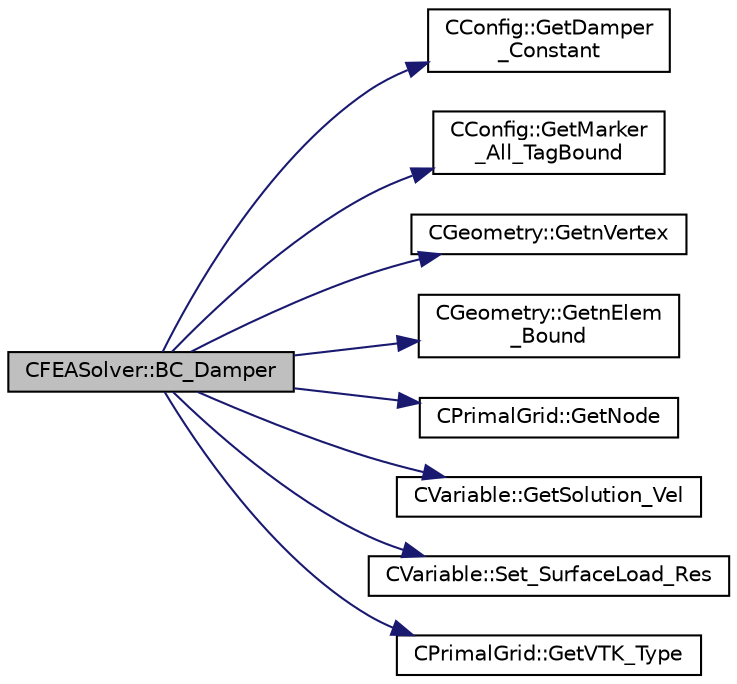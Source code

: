 digraph "CFEASolver::BC_Damper"
{
  edge [fontname="Helvetica",fontsize="10",labelfontname="Helvetica",labelfontsize="10"];
  node [fontname="Helvetica",fontsize="10",shape=record];
  rankdir="LR";
  Node132 [label="CFEASolver::BC_Damper",height=0.2,width=0.4,color="black", fillcolor="grey75", style="filled", fontcolor="black"];
  Node132 -> Node133 [color="midnightblue",fontsize="10",style="solid",fontname="Helvetica"];
  Node133 [label="CConfig::GetDamper\l_Constant",height=0.2,width=0.4,color="black", fillcolor="white", style="filled",URL="$class_c_config.html#a3c2c8e9190f8a11cc6d5e302e97476bd",tooltip="Get the constant value at a damper boundary. "];
  Node132 -> Node134 [color="midnightblue",fontsize="10",style="solid",fontname="Helvetica"];
  Node134 [label="CConfig::GetMarker\l_All_TagBound",height=0.2,width=0.4,color="black", fillcolor="white", style="filled",URL="$class_c_config.html#a967e969a3beb24bb6e57d7036af003be",tooltip="Get the index of the surface defined in the geometry file. "];
  Node132 -> Node135 [color="midnightblue",fontsize="10",style="solid",fontname="Helvetica"];
  Node135 [label="CGeometry::GetnVertex",height=0.2,width=0.4,color="black", fillcolor="white", style="filled",URL="$class_c_geometry.html#a55427e474834af1941e13750b17975be",tooltip="Get number of vertices. "];
  Node132 -> Node136 [color="midnightblue",fontsize="10",style="solid",fontname="Helvetica"];
  Node136 [label="CGeometry::GetnElem\l_Bound",height=0.2,width=0.4,color="black", fillcolor="white", style="filled",URL="$class_c_geometry.html#a4b903006a657111168bcfd5ad5ff2a35",tooltip="Get the number of boundary elements. "];
  Node132 -> Node137 [color="midnightblue",fontsize="10",style="solid",fontname="Helvetica"];
  Node137 [label="CPrimalGrid::GetNode",height=0.2,width=0.4,color="black", fillcolor="white", style="filled",URL="$class_c_primal_grid.html#a4fc7b6b6ac5025325c7e68fb56fbeef8",tooltip="A pure virtual member. "];
  Node132 -> Node138 [color="midnightblue",fontsize="10",style="solid",fontname="Helvetica"];
  Node138 [label="CVariable::GetSolution_Vel",height=0.2,width=0.4,color="black", fillcolor="white", style="filled",URL="$class_c_variable.html#ae403ee21871629716cbabead1c587dac",tooltip="Get the velocity (Structural Analysis). "];
  Node132 -> Node139 [color="midnightblue",fontsize="10",style="solid",fontname="Helvetica"];
  Node139 [label="CVariable::Set_SurfaceLoad_Res",height=0.2,width=0.4,color="black", fillcolor="white", style="filled",URL="$class_c_variable.html#ab8fc5684ae2f4392e43930321afacc9b",tooltip="A virtual member. "];
  Node132 -> Node140 [color="midnightblue",fontsize="10",style="solid",fontname="Helvetica"];
  Node140 [label="CPrimalGrid::GetVTK_Type",height=0.2,width=0.4,color="black", fillcolor="white", style="filled",URL="$class_c_primal_grid.html#adb676897e7cf4a83ceb83065e7c6a04f",tooltip="A pure virtual member. "];
}
